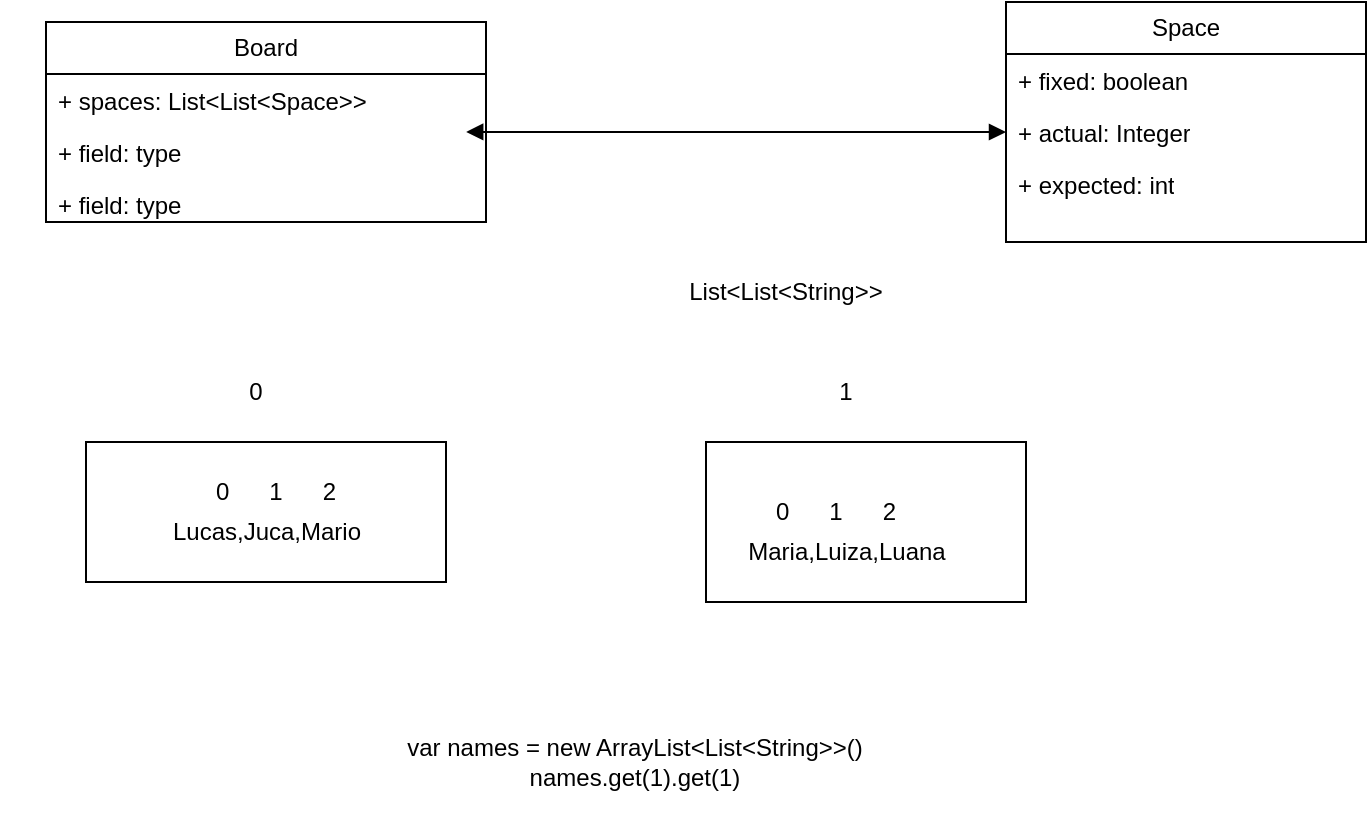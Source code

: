 <mxfile version="26.1.0">
  <diagram name="Página-1" id="RA6sScsuRZxqhxPMyClO">
    <mxGraphModel dx="1434" dy="772" grid="1" gridSize="10" guides="1" tooltips="1" connect="1" arrows="1" fold="1" page="1" pageScale="1" pageWidth="827" pageHeight="1169" math="0" shadow="0">
      <root>
        <mxCell id="0" />
        <mxCell id="1" parent="0" />
        <mxCell id="rt4KVQK9BV25Qd2NMe9J-5" value="Board" style="swimlane;fontStyle=0;childLayout=stackLayout;horizontal=1;startSize=26;fillColor=none;horizontalStack=0;resizeParent=1;resizeParentMax=0;resizeLast=0;collapsible=1;marginBottom=0;whiteSpace=wrap;html=1;" vertex="1" parent="1">
          <mxGeometry x="70" y="260" width="220" height="100" as="geometry" />
        </mxCell>
        <mxCell id="rt4KVQK9BV25Qd2NMe9J-6" value="+ spaces: List&amp;lt;List&amp;lt;Space&amp;gt;&amp;gt;" style="text;strokeColor=none;fillColor=none;align=left;verticalAlign=top;spacingLeft=4;spacingRight=4;overflow=hidden;rotatable=0;points=[[0,0.5],[1,0.5]];portConstraint=eastwest;whiteSpace=wrap;html=1;" vertex="1" parent="rt4KVQK9BV25Qd2NMe9J-5">
          <mxGeometry y="26" width="220" height="26" as="geometry" />
        </mxCell>
        <mxCell id="rt4KVQK9BV25Qd2NMe9J-7" value="+ field: type" style="text;strokeColor=none;fillColor=none;align=left;verticalAlign=top;spacingLeft=4;spacingRight=4;overflow=hidden;rotatable=0;points=[[0,0.5],[1,0.5]];portConstraint=eastwest;whiteSpace=wrap;html=1;" vertex="1" parent="rt4KVQK9BV25Qd2NMe9J-5">
          <mxGeometry y="52" width="220" height="26" as="geometry" />
        </mxCell>
        <mxCell id="rt4KVQK9BV25Qd2NMe9J-8" value="+ field: type" style="text;strokeColor=none;fillColor=none;align=left;verticalAlign=top;spacingLeft=4;spacingRight=4;overflow=hidden;rotatable=0;points=[[0,0.5],[1,0.5]];portConstraint=eastwest;whiteSpace=wrap;html=1;" vertex="1" parent="rt4KVQK9BV25Qd2NMe9J-5">
          <mxGeometry y="78" width="220" height="22" as="geometry" />
        </mxCell>
        <mxCell id="rt4KVQK9BV25Qd2NMe9J-9" value="Space" style="swimlane;fontStyle=0;childLayout=stackLayout;horizontal=1;startSize=26;fillColor=none;horizontalStack=0;resizeParent=1;resizeParentMax=0;resizeLast=0;collapsible=1;marginBottom=0;whiteSpace=wrap;html=1;" vertex="1" parent="1">
          <mxGeometry x="550" y="250" width="180" height="120" as="geometry" />
        </mxCell>
        <mxCell id="rt4KVQK9BV25Qd2NMe9J-10" value="+ fixed: boolean" style="text;strokeColor=none;fillColor=none;align=left;verticalAlign=top;spacingLeft=4;spacingRight=4;overflow=hidden;rotatable=0;points=[[0,0.5],[1,0.5]];portConstraint=eastwest;whiteSpace=wrap;html=1;" vertex="1" parent="rt4KVQK9BV25Qd2NMe9J-9">
          <mxGeometry y="26" width="180" height="26" as="geometry" />
        </mxCell>
        <mxCell id="rt4KVQK9BV25Qd2NMe9J-11" value="+ actual: Integer" style="text;strokeColor=none;fillColor=none;align=left;verticalAlign=top;spacingLeft=4;spacingRight=4;overflow=hidden;rotatable=0;points=[[0,0.5],[1,0.5]];portConstraint=eastwest;whiteSpace=wrap;html=1;" vertex="1" parent="rt4KVQK9BV25Qd2NMe9J-9">
          <mxGeometry y="52" width="180" height="26" as="geometry" />
        </mxCell>
        <mxCell id="rt4KVQK9BV25Qd2NMe9J-12" value="+ expected: int" style="text;strokeColor=none;fillColor=none;align=left;verticalAlign=top;spacingLeft=4;spacingRight=4;overflow=hidden;rotatable=0;points=[[0,0.5],[1,0.5]];portConstraint=eastwest;whiteSpace=wrap;html=1;" vertex="1" parent="rt4KVQK9BV25Qd2NMe9J-9">
          <mxGeometry y="78" width="180" height="42" as="geometry" />
        </mxCell>
        <mxCell id="rt4KVQK9BV25Qd2NMe9J-13" value="" style="endArrow=block;startArrow=block;endFill=1;startFill=1;html=1;rounded=0;exitX=0.955;exitY=0.115;exitDx=0;exitDy=0;exitPerimeter=0;entryX=0;entryY=0.5;entryDx=0;entryDy=0;" edge="1" parent="1" source="rt4KVQK9BV25Qd2NMe9J-7" target="rt4KVQK9BV25Qd2NMe9J-11">
          <mxGeometry width="160" relative="1" as="geometry">
            <mxPoint x="330" y="400" as="sourcePoint" />
            <mxPoint x="490" y="400" as="targetPoint" />
          </mxGeometry>
        </mxCell>
        <mxCell id="rt4KVQK9BV25Qd2NMe9J-16" value="" style="rounded=0;whiteSpace=wrap;html=1;" vertex="1" parent="1">
          <mxGeometry x="90" y="470" width="180" height="70" as="geometry" />
        </mxCell>
        <mxCell id="rt4KVQK9BV25Qd2NMe9J-17" value="List&amp;lt;List&amp;lt;String&amp;gt;&amp;gt;" style="text;html=1;align=center;verticalAlign=middle;whiteSpace=wrap;rounded=0;" vertex="1" parent="1">
          <mxGeometry x="380" y="380" width="120" height="30" as="geometry" />
        </mxCell>
        <mxCell id="rt4KVQK9BV25Qd2NMe9J-18" value="" style="rounded=0;whiteSpace=wrap;html=1;" vertex="1" parent="1">
          <mxGeometry x="400" y="470" width="160" height="80" as="geometry" />
        </mxCell>
        <mxCell id="rt4KVQK9BV25Qd2NMe9J-19" value="Lucas,&lt;span style=&quot;background-color: transparent; color: light-dark(rgb(0, 0, 0), rgb(255, 255, 255));&quot;&gt;Juca,&lt;/span&gt;&lt;span style=&quot;background-color: transparent; color: light-dark(rgb(0, 0, 0), rgb(255, 255, 255));&quot;&gt;Mario&lt;/span&gt;" style="text;html=1;align=center;verticalAlign=middle;whiteSpace=wrap;rounded=0;" vertex="1" parent="1">
          <mxGeometry x="47.5" y="490" width="265" height="50" as="geometry" />
        </mxCell>
        <mxCell id="rt4KVQK9BV25Qd2NMe9J-21" value="0" style="text;html=1;align=center;verticalAlign=middle;whiteSpace=wrap;rounded=0;" vertex="1" parent="1">
          <mxGeometry x="120" y="430" width="110" height="30" as="geometry" />
        </mxCell>
        <mxCell id="rt4KVQK9BV25Qd2NMe9J-22" value="1" style="text;html=1;align=center;verticalAlign=middle;whiteSpace=wrap;rounded=0;" vertex="1" parent="1">
          <mxGeometry x="440" y="430" width="60" height="30" as="geometry" />
        </mxCell>
        <mxCell id="rt4KVQK9BV25Qd2NMe9J-23" value="0&lt;span style=&quot;white-space: pre;&quot;&gt;&#x9;&lt;/span&gt;1&amp;nbsp;&lt;span style=&quot;white-space: pre;&quot;&gt;&#x9;&lt;/span&gt;2" style="text;html=1;align=center;verticalAlign=middle;whiteSpace=wrap;rounded=0;" vertex="1" parent="1">
          <mxGeometry x="130" y="480" width="110" height="30" as="geometry" />
        </mxCell>
        <mxCell id="rt4KVQK9BV25Qd2NMe9J-24" value="Maria,Luiza&lt;span style=&quot;background-color: transparent; color: light-dark(rgb(0, 0, 0), rgb(255, 255, 255));&quot;&gt;,Luana&lt;/span&gt;" style="text;html=1;align=center;verticalAlign=middle;whiteSpace=wrap;rounded=0;" vertex="1" parent="1">
          <mxGeometry x="337.5" y="500" width="265" height="50" as="geometry" />
        </mxCell>
        <mxCell id="rt4KVQK9BV25Qd2NMe9J-25" value="0&lt;span style=&quot;white-space: pre;&quot;&gt;&#x9;&lt;/span&gt;1&amp;nbsp;&lt;span style=&quot;white-space: pre;&quot;&gt;&#x9;&lt;/span&gt;2" style="text;html=1;align=center;verticalAlign=middle;whiteSpace=wrap;rounded=0;" vertex="1" parent="1">
          <mxGeometry x="410" y="490" width="110" height="30" as="geometry" />
        </mxCell>
        <mxCell id="rt4KVQK9BV25Qd2NMe9J-26" value="var names = new ArrayList&amp;lt;List&amp;lt;String&amp;gt;&amp;gt;()&lt;div&gt;names.get(1).get(1)&lt;/div&gt;" style="text;html=1;align=center;verticalAlign=middle;whiteSpace=wrap;rounded=0;" vertex="1" parent="1">
          <mxGeometry x="227.5" y="600" width="272.5" height="60" as="geometry" />
        </mxCell>
      </root>
    </mxGraphModel>
  </diagram>
</mxfile>
